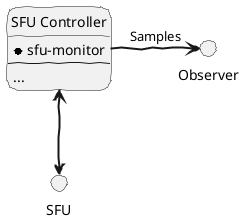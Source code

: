 @startuml
allowmixing
skinparam handwritten true
skinparam roundcorner 20
skinparam monochrome true
skinparam arrowThickness 2
skinparam BoxPadding 60

' hide the spot
hide circle

entity "SFU Controller" as sfu-controller {
    * sfu-monitor
    --
    ...
}

() "Observer" as observer
() "SFU" as sfu

"sfu-controller" -r-> observer : Samples


sfu <-u-> "sfu-controller"

@enduml
